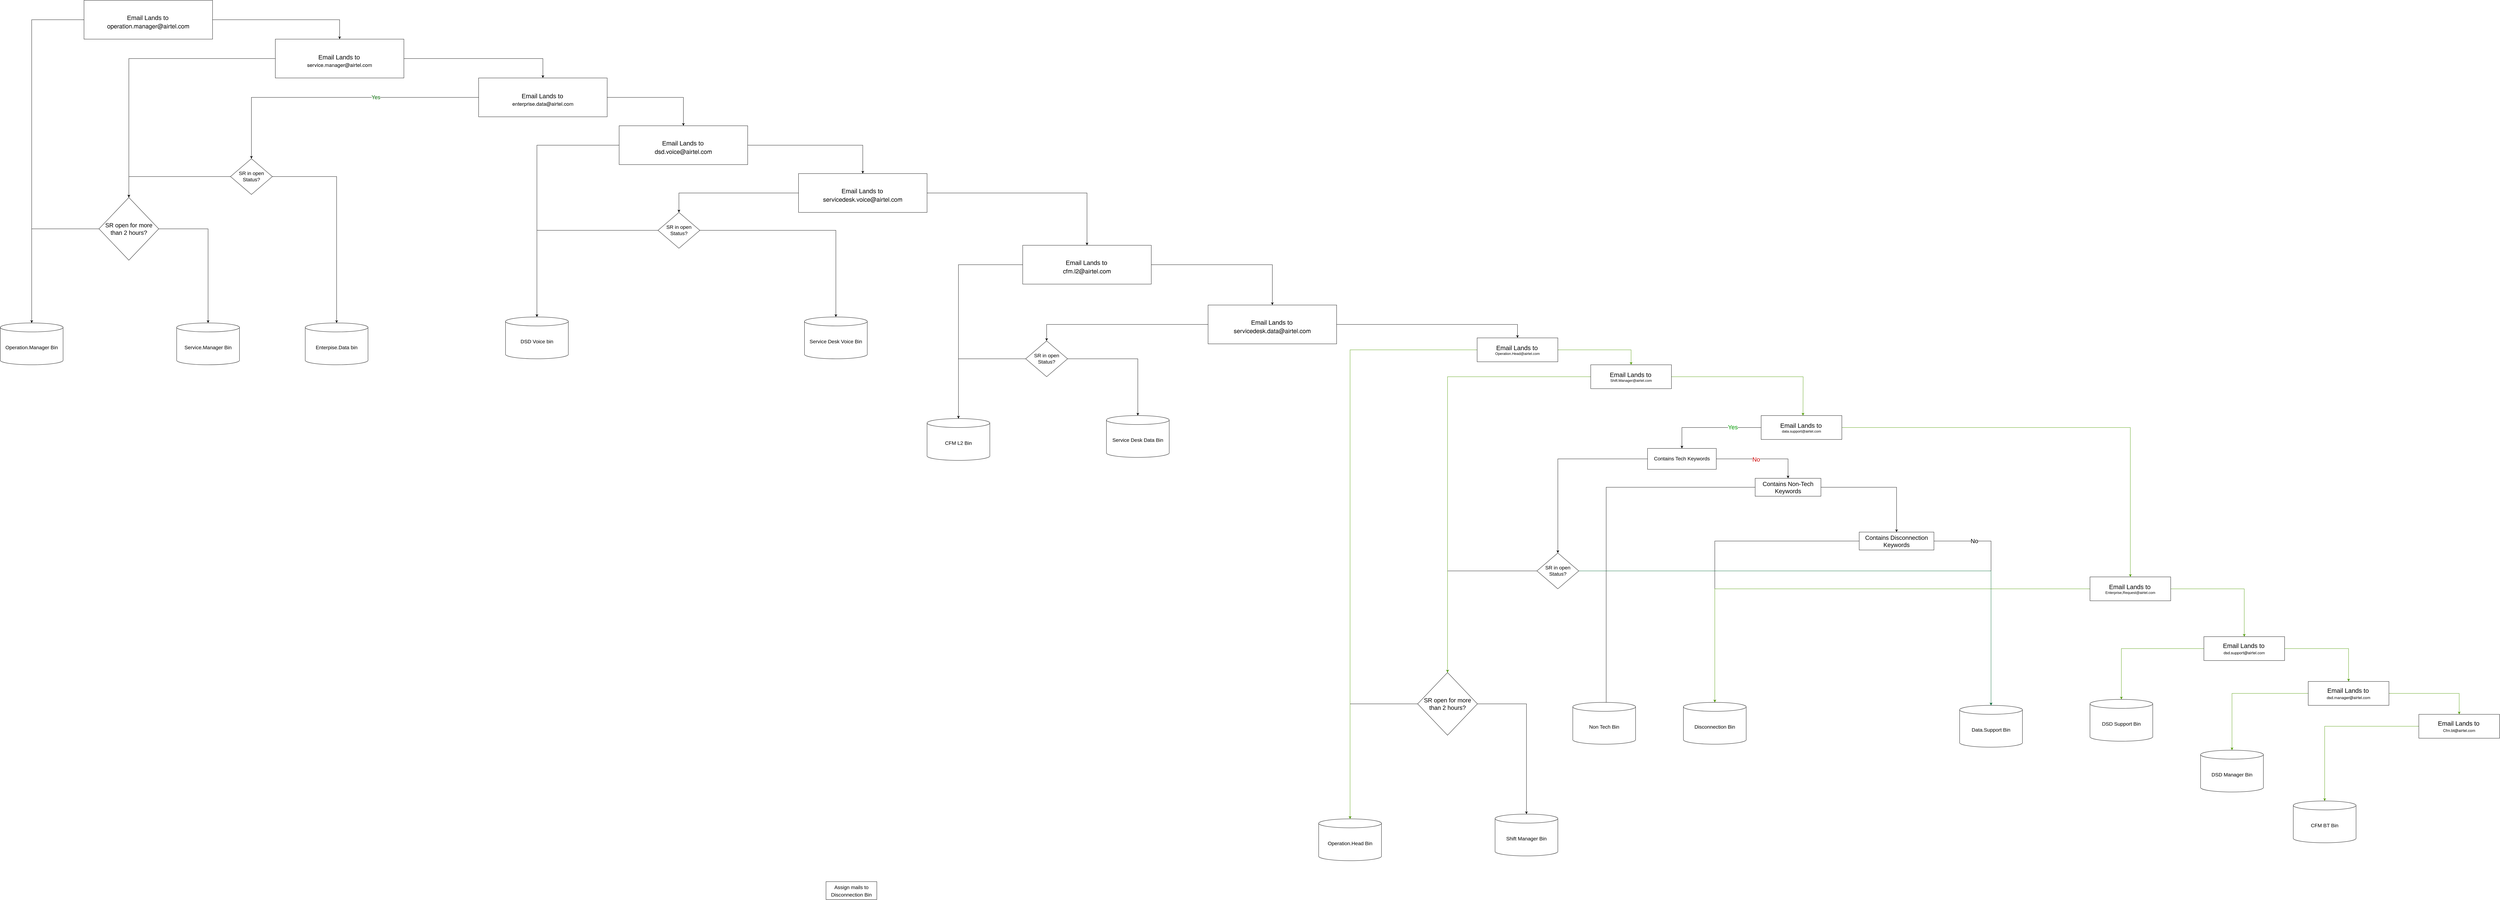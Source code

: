 <mxfile version="15.4.3" type="github">
  <diagram id="fSdKnkM4jwWLLz93tdnN" name="Page-1">
    <mxGraphModel dx="5184" dy="2658" grid="1" gridSize="10" guides="1" tooltips="1" connect="1" arrows="1" fold="1" page="1" pageScale="1" pageWidth="827" pageHeight="1169" math="0" shadow="0">
      <root>
        <mxCell id="0" />
        <mxCell id="1" parent="0" />
        <mxCell id="80u5x54LaO3btrXReR5X-9" value="" style="edgeStyle=orthogonalEdgeStyle;rounded=0;orthogonalLoop=1;jettySize=auto;html=1;entryX=0.5;entryY=0;entryDx=0;entryDy=0;" parent="1" source="80u5x54LaO3btrXReR5X-2" target="u6CdAD8OhafTvienVMci-5" edge="1">
          <mxGeometry relative="1" as="geometry">
            <mxPoint x="-1305" y="-270.0" as="targetPoint" />
          </mxGeometry>
        </mxCell>
        <mxCell id="80u5x54LaO3btrXReR5X-10" value="Yes" style="edgeLabel;html=1;align=center;verticalAlign=middle;resizable=0;points=[];fontSize=18;fontColor=#006600;" parent="80u5x54LaO3btrXReR5X-9" vertex="1" connectable="0">
          <mxGeometry x="-0.204" y="-2" relative="1" as="geometry">
            <mxPoint x="40" y="2" as="offset" />
          </mxGeometry>
        </mxCell>
        <mxCell id="u6CdAD8OhafTvienVMci-36" style="edgeStyle=orthogonalEdgeStyle;rounded=0;orthogonalLoop=1;jettySize=auto;html=1;entryX=0.5;entryY=0;entryDx=0;entryDy=0;fontSize=20;" edge="1" parent="1" source="80u5x54LaO3btrXReR5X-2" target="u6CdAD8OhafTvienVMci-35">
          <mxGeometry relative="1" as="geometry" />
        </mxCell>
        <mxCell id="80u5x54LaO3btrXReR5X-2" value="&lt;br&gt;&lt;font style=&quot;font-size: 21px&quot;&gt;Email Lands to&lt;/font&gt;&amp;nbsp;&lt;br&gt;&lt;p class=&quot;p1&quot; style=&quot;margin: 0px ; font-stretch: normal ; line-height: normal ; font-family: &amp;#34;helvetica neue&amp;#34;&quot;&gt;&lt;font style=&quot;font-size: 17px&quot;&gt;enterprise.data@airtel.com&lt;/font&gt;&lt;/p&gt;" style="rounded=0;whiteSpace=wrap;html=1;" parent="1" vertex="1">
          <mxGeometry x="-510" y="-680" width="430" height="130" as="geometry" />
        </mxCell>
        <mxCell id="80u5x54LaO3btrXReR5X-15" value="" style="edgeStyle=orthogonalEdgeStyle;rounded=0;orthogonalLoop=1;jettySize=auto;html=1;fontSize=18;fontColor=#FF0000;" parent="1" source="80u5x54LaO3btrXReR5X-11" target="80u5x54LaO3btrXReR5X-14" edge="1">
          <mxGeometry relative="1" as="geometry" />
        </mxCell>
        <mxCell id="80u5x54LaO3btrXReR5X-33" value="Yes" style="edgeLabel;html=1;align=center;verticalAlign=middle;resizable=0;points=[];fontSize=20;fontColor=#009900;" parent="80u5x54LaO3btrXReR5X-15" vertex="1" connectable="0">
          <mxGeometry x="-0.424" y="-2" relative="1" as="geometry">
            <mxPoint x="1" as="offset" />
          </mxGeometry>
        </mxCell>
        <mxCell id="u6CdAD8OhafTvienVMci-88" style="edgeStyle=orthogonalEdgeStyle;rounded=0;orthogonalLoop=1;jettySize=auto;html=1;fontSize=20;strokeColor=#4D9900;" edge="1" parent="1" source="80u5x54LaO3btrXReR5X-11" target="u6CdAD8OhafTvienVMci-79">
          <mxGeometry relative="1" as="geometry" />
        </mxCell>
        <mxCell id="80u5x54LaO3btrXReR5X-11" value="&lt;font style=&quot;font-size: 21px&quot;&gt;Email Lands to&lt;/font&gt;&lt;span&gt;&amp;nbsp;&lt;/span&gt;&lt;br&gt;&lt;span&gt;data.support@airtel.com&lt;/span&gt;" style="rounded=0;whiteSpace=wrap;html=1;" parent="1" vertex="1">
          <mxGeometry x="3780" y="450" width="270" height="80" as="geometry" />
        </mxCell>
        <mxCell id="80u5x54LaO3btrXReR5X-20" value="" style="edgeStyle=orthogonalEdgeStyle;rounded=0;orthogonalLoop=1;jettySize=auto;html=1;fontSize=17;fontColor=#009900;" parent="1" source="80u5x54LaO3btrXReR5X-14" target="80u5x54LaO3btrXReR5X-19" edge="1">
          <mxGeometry relative="1" as="geometry" />
        </mxCell>
        <mxCell id="80u5x54LaO3btrXReR5X-41" value="No" style="edgeLabel;html=1;align=center;verticalAlign=middle;resizable=0;points=[];fontSize=20;fontColor=#CC0000;" parent="80u5x54LaO3btrXReR5X-20" vertex="1" connectable="0">
          <mxGeometry x="-0.137" y="-1" relative="1" as="geometry">
            <mxPoint x="1" as="offset" />
          </mxGeometry>
        </mxCell>
        <mxCell id="u6CdAD8OhafTvienVMci-68" style="edgeStyle=orthogonalEdgeStyle;rounded=0;orthogonalLoop=1;jettySize=auto;html=1;entryX=0.5;entryY=0;entryDx=0;entryDy=0;fontSize=20;" edge="1" parent="1" source="80u5x54LaO3btrXReR5X-14" target="u6CdAD8OhafTvienVMci-61">
          <mxGeometry relative="1" as="geometry" />
        </mxCell>
        <mxCell id="80u5x54LaO3btrXReR5X-14" value="&lt;font style=&quot;font-size: 17px&quot;&gt;Contains Tech Keywords&lt;/font&gt;" style="rounded=0;whiteSpace=wrap;html=1;" parent="1" vertex="1">
          <mxGeometry x="3400" y="560" width="230" height="70" as="geometry" />
        </mxCell>
        <mxCell id="u6CdAD8OhafTvienVMci-54" style="edgeStyle=orthogonalEdgeStyle;rounded=0;orthogonalLoop=1;jettySize=auto;html=1;entryX=0.532;entryY=0.178;entryDx=0;entryDy=0;entryPerimeter=0;fontSize=20;" edge="1" parent="1" source="80u5x54LaO3btrXReR5X-19" target="u6CdAD8OhafTvienVMci-53">
          <mxGeometry relative="1" as="geometry" />
        </mxCell>
        <mxCell id="u6CdAD8OhafTvienVMci-55" style="edgeStyle=orthogonalEdgeStyle;rounded=0;orthogonalLoop=1;jettySize=auto;html=1;entryX=0.5;entryY=0;entryDx=0;entryDy=0;fontSize=20;" edge="1" parent="1" source="80u5x54LaO3btrXReR5X-19" target="80u5x54LaO3btrXReR5X-21">
          <mxGeometry relative="1" as="geometry" />
        </mxCell>
        <mxCell id="80u5x54LaO3btrXReR5X-19" value="Contains Non-Tech Keywords" style="rounded=0;whiteSpace=wrap;html=1;fontSize=20;" parent="1" vertex="1">
          <mxGeometry x="3760" y="660" width="220" height="60" as="geometry" />
        </mxCell>
        <mxCell id="u6CdAD8OhafTvienVMci-57" style="edgeStyle=orthogonalEdgeStyle;rounded=0;orthogonalLoop=1;jettySize=auto;html=1;fontSize=20;" edge="1" parent="1" source="80u5x54LaO3btrXReR5X-21" target="u6CdAD8OhafTvienVMci-56">
          <mxGeometry relative="1" as="geometry" />
        </mxCell>
        <mxCell id="u6CdAD8OhafTvienVMci-69" style="edgeStyle=orthogonalEdgeStyle;rounded=0;orthogonalLoop=1;jettySize=auto;html=1;entryX=0.5;entryY=0;entryDx=0;entryDy=0;entryPerimeter=0;fontSize=20;" edge="1" parent="1" source="80u5x54LaO3btrXReR5X-21" target="u6CdAD8OhafTvienVMci-67">
          <mxGeometry relative="1" as="geometry" />
        </mxCell>
        <mxCell id="u6CdAD8OhafTvienVMci-71" value="No" style="edgeLabel;html=1;align=center;verticalAlign=middle;resizable=0;points=[];fontSize=20;" vertex="1" connectable="0" parent="u6CdAD8OhafTvienVMci-69">
          <mxGeometry x="-0.635" y="1" relative="1" as="geometry">
            <mxPoint as="offset" />
          </mxGeometry>
        </mxCell>
        <mxCell id="80u5x54LaO3btrXReR5X-21" value="Contains Disconnection Keywords" style="rounded=0;whiteSpace=wrap;html=1;fontSize=20;" parent="1" vertex="1">
          <mxGeometry x="4108" y="840" width="250" height="60" as="geometry" />
        </mxCell>
        <mxCell id="80u5x54LaO3btrXReR5X-23" value="&lt;span style=&quot;font-size: 17px&quot;&gt;Assign mails to&lt;/span&gt;&lt;br style=&quot;font-size: 17px&quot;&gt;&lt;span style=&quot;font-size: 17px&quot;&gt;Disconnection&amp;nbsp;Bin&lt;/span&gt;" style="rounded=0;whiteSpace=wrap;html=1;fontSize=20;" parent="1" vertex="1">
          <mxGeometry x="652" y="2010" width="170" height="60" as="geometry" />
        </mxCell>
        <mxCell id="u6CdAD8OhafTvienVMci-9" value="" style="edgeStyle=orthogonalEdgeStyle;rounded=0;orthogonalLoop=1;jettySize=auto;html=1;fontSize=17;" edge="1" parent="1" source="u6CdAD8OhafTvienVMci-5" target="u6CdAD8OhafTvienVMci-8">
          <mxGeometry relative="1" as="geometry" />
        </mxCell>
        <mxCell id="u6CdAD8OhafTvienVMci-24" style="edgeStyle=orthogonalEdgeStyle;rounded=0;orthogonalLoop=1;jettySize=auto;html=1;entryX=0.5;entryY=0;entryDx=0;entryDy=0;entryPerimeter=0;fontSize=20;" edge="1" parent="1" source="u6CdAD8OhafTvienVMci-5" target="u6CdAD8OhafTvienVMci-23">
          <mxGeometry relative="1" as="geometry" />
        </mxCell>
        <mxCell id="u6CdAD8OhafTvienVMci-5" value="SR in open Status?" style="rhombus;whiteSpace=wrap;html=1;fontSize=17;" vertex="1" parent="1">
          <mxGeometry x="-1340" y="-410" width="140" height="120" as="geometry" />
        </mxCell>
        <mxCell id="u6CdAD8OhafTvienVMci-11" style="edgeStyle=orthogonalEdgeStyle;rounded=0;orthogonalLoop=1;jettySize=auto;html=1;entryX=0.5;entryY=0;entryDx=0;entryDy=0;entryPerimeter=0;fontSize=17;" edge="1" parent="1" source="u6CdAD8OhafTvienVMci-8" target="u6CdAD8OhafTvienVMci-10">
          <mxGeometry relative="1" as="geometry" />
        </mxCell>
        <mxCell id="u6CdAD8OhafTvienVMci-13" style="edgeStyle=orthogonalEdgeStyle;rounded=0;orthogonalLoop=1;jettySize=auto;html=1;exitX=1;exitY=0.5;exitDx=0;exitDy=0;fontSize=17;" edge="1" parent="1" source="u6CdAD8OhafTvienVMci-8" target="u6CdAD8OhafTvienVMci-12">
          <mxGeometry relative="1" as="geometry" />
        </mxCell>
        <mxCell id="u6CdAD8OhafTvienVMci-8" value="&lt;span style=&quot;font-size: 20px&quot;&gt;SR open for more than 2 hours?&lt;/span&gt;" style="rhombus;whiteSpace=wrap;html=1;fontSize=17;" vertex="1" parent="1">
          <mxGeometry x="-1780" y="-280" width="200" height="210" as="geometry" />
        </mxCell>
        <mxCell id="u6CdAD8OhafTvienVMci-10" value="Operation.Manager Bin" style="shape=cylinder3;whiteSpace=wrap;html=1;boundedLbl=1;backgroundOutline=1;size=15;fontSize=17;" vertex="1" parent="1">
          <mxGeometry x="-2110" y="140" width="210" height="140" as="geometry" />
        </mxCell>
        <mxCell id="u6CdAD8OhafTvienVMci-12" value="Service.Manager Bin" style="shape=cylinder3;whiteSpace=wrap;html=1;boundedLbl=1;backgroundOutline=1;size=15;fontSize=17;" vertex="1" parent="1">
          <mxGeometry x="-1520" y="140" width="210" height="140" as="geometry" />
        </mxCell>
        <mxCell id="u6CdAD8OhafTvienVMci-15" style="edgeStyle=orthogonalEdgeStyle;rounded=0;orthogonalLoop=1;jettySize=auto;html=1;fontSize=20;entryX=0.5;entryY=0;entryDx=0;entryDy=0;" edge="1" parent="1" source="u6CdAD8OhafTvienVMci-14" target="u6CdAD8OhafTvienVMci-17">
          <mxGeometry relative="1" as="geometry">
            <mxPoint x="-900" y="-710" as="targetPoint" />
          </mxGeometry>
        </mxCell>
        <mxCell id="u6CdAD8OhafTvienVMci-16" style="edgeStyle=orthogonalEdgeStyle;rounded=0;orthogonalLoop=1;jettySize=auto;html=1;entryX=0.5;entryY=0;entryDx=0;entryDy=0;entryPerimeter=0;fontSize=20;" edge="1" parent="1" source="u6CdAD8OhafTvienVMci-14" target="u6CdAD8OhafTvienVMci-10">
          <mxGeometry relative="1" as="geometry" />
        </mxCell>
        <mxCell id="u6CdAD8OhafTvienVMci-14" value="&lt;br&gt;&lt;font style=&quot;font-size: 21px&quot;&gt;Email Lands to&lt;/font&gt;&amp;nbsp;&lt;br&gt;&lt;p class=&quot;p1&quot; style=&quot;margin: 0px ; font-stretch: normal ; line-height: normal ; font-family: &amp;#34;helvetica neue&amp;#34;&quot;&gt;&lt;font style=&quot;font-size: 20px&quot;&gt;operation.manager@airtel.com&lt;/font&gt;&lt;/p&gt;" style="rounded=0;whiteSpace=wrap;html=1;" vertex="1" parent="1">
          <mxGeometry x="-1830" y="-940" width="430" height="130" as="geometry" />
        </mxCell>
        <mxCell id="u6CdAD8OhafTvienVMci-19" style="edgeStyle=orthogonalEdgeStyle;rounded=0;orthogonalLoop=1;jettySize=auto;html=1;entryX=0.5;entryY=0;entryDx=0;entryDy=0;fontSize=20;" edge="1" parent="1" source="u6CdAD8OhafTvienVMci-17" target="80u5x54LaO3btrXReR5X-2">
          <mxGeometry relative="1" as="geometry" />
        </mxCell>
        <mxCell id="u6CdAD8OhafTvienVMci-22" style="edgeStyle=orthogonalEdgeStyle;rounded=0;orthogonalLoop=1;jettySize=auto;html=1;fontSize=20;" edge="1" parent="1" source="u6CdAD8OhafTvienVMci-17" target="u6CdAD8OhafTvienVMci-8">
          <mxGeometry relative="1" as="geometry" />
        </mxCell>
        <mxCell id="u6CdAD8OhafTvienVMci-17" value="&lt;br&gt;&lt;font style=&quot;font-size: 21px&quot;&gt;Email Lands to&lt;/font&gt;&amp;nbsp;&lt;br&gt;&lt;p class=&quot;p1&quot; style=&quot;margin: 0px ; font-stretch: normal ; line-height: normal ; font-family: &amp;#34;helvetica neue&amp;#34;&quot;&gt;&lt;span style=&quot;font-size: 17px&quot;&gt;service.manager@airtel.com&lt;/span&gt;&lt;/p&gt;" style="rounded=0;whiteSpace=wrap;html=1;" vertex="1" parent="1">
          <mxGeometry x="-1190" y="-810" width="430" height="130" as="geometry" />
        </mxCell>
        <mxCell id="u6CdAD8OhafTvienVMci-23" value="Enterpise.Data bin" style="shape=cylinder3;whiteSpace=wrap;html=1;boundedLbl=1;backgroundOutline=1;size=15;fontSize=17;" vertex="1" parent="1">
          <mxGeometry x="-1090" y="140" width="210" height="140" as="geometry" />
        </mxCell>
        <mxCell id="u6CdAD8OhafTvienVMci-28" style="edgeStyle=orthogonalEdgeStyle;rounded=0;orthogonalLoop=1;jettySize=auto;html=1;entryX=0.5;entryY=0;entryDx=0;entryDy=0;fontSize=20;" edge="1" parent="1" source="u6CdAD8OhafTvienVMci-25" target="u6CdAD8OhafTvienVMci-27">
          <mxGeometry relative="1" as="geometry" />
        </mxCell>
        <mxCell id="u6CdAD8OhafTvienVMci-40" style="edgeStyle=orthogonalEdgeStyle;rounded=0;orthogonalLoop=1;jettySize=auto;html=1;entryX=0.5;entryY=0;entryDx=0;entryDy=0;fontSize=20;" edge="1" parent="1" source="u6CdAD8OhafTvienVMci-25" target="u6CdAD8OhafTvienVMci-39">
          <mxGeometry relative="1" as="geometry" />
        </mxCell>
        <mxCell id="u6CdAD8OhafTvienVMci-25" value="&lt;br&gt;&lt;font style=&quot;font-size: 21px&quot;&gt;Email Lands to&lt;/font&gt;&amp;nbsp;&lt;br&gt;&lt;p class=&quot;p1&quot; style=&quot;margin: 0px ; font-stretch: normal ; line-height: normal ; font-family: &amp;#34;helvetica neue&amp;#34;&quot;&gt;&lt;font style=&quot;font-size: 20px&quot;&gt;servicedesk.voice@airtel.com&lt;/font&gt;&lt;/p&gt;" style="rounded=0;whiteSpace=wrap;html=1;" vertex="1" parent="1">
          <mxGeometry x="560" y="-360" width="430" height="130" as="geometry" />
        </mxCell>
        <mxCell id="u6CdAD8OhafTvienVMci-30" style="edgeStyle=orthogonalEdgeStyle;rounded=0;orthogonalLoop=1;jettySize=auto;html=1;entryX=0.5;entryY=0;entryDx=0;entryDy=0;entryPerimeter=0;fontSize=20;" edge="1" parent="1" source="u6CdAD8OhafTvienVMci-27" target="u6CdAD8OhafTvienVMci-29">
          <mxGeometry relative="1" as="geometry" />
        </mxCell>
        <mxCell id="u6CdAD8OhafTvienVMci-32" style="edgeStyle=orthogonalEdgeStyle;rounded=0;orthogonalLoop=1;jettySize=auto;html=1;fontSize=20;" edge="1" parent="1" source="u6CdAD8OhafTvienVMci-27" target="u6CdAD8OhafTvienVMci-31">
          <mxGeometry relative="1" as="geometry" />
        </mxCell>
        <mxCell id="u6CdAD8OhafTvienVMci-27" value="SR in open Status?" style="rhombus;whiteSpace=wrap;html=1;fontSize=17;" vertex="1" parent="1">
          <mxGeometry x="90" y="-230" width="140" height="120" as="geometry" />
        </mxCell>
        <mxCell id="u6CdAD8OhafTvienVMci-29" value="DSD Voice bin" style="shape=cylinder3;whiteSpace=wrap;html=1;boundedLbl=1;backgroundOutline=1;size=15;fontSize=17;" vertex="1" parent="1">
          <mxGeometry x="-420" y="120" width="210" height="140" as="geometry" />
        </mxCell>
        <mxCell id="u6CdAD8OhafTvienVMci-31" value="Service Desk Voice Bin" style="shape=cylinder3;whiteSpace=wrap;html=1;boundedLbl=1;backgroundOutline=1;size=15;fontSize=17;" vertex="1" parent="1">
          <mxGeometry x="580" y="120" width="210" height="140" as="geometry" />
        </mxCell>
        <mxCell id="u6CdAD8OhafTvienVMci-37" style="edgeStyle=orthogonalEdgeStyle;rounded=0;orthogonalLoop=1;jettySize=auto;html=1;fontSize=20;" edge="1" parent="1" source="u6CdAD8OhafTvienVMci-35" target="u6CdAD8OhafTvienVMci-29">
          <mxGeometry relative="1" as="geometry" />
        </mxCell>
        <mxCell id="u6CdAD8OhafTvienVMci-38" style="edgeStyle=orthogonalEdgeStyle;rounded=0;orthogonalLoop=1;jettySize=auto;html=1;fontSize=20;" edge="1" parent="1" source="u6CdAD8OhafTvienVMci-35" target="u6CdAD8OhafTvienVMci-25">
          <mxGeometry relative="1" as="geometry" />
        </mxCell>
        <mxCell id="u6CdAD8OhafTvienVMci-35" value="&lt;br&gt;&lt;font style=&quot;font-size: 21px&quot;&gt;Email Lands to&lt;/font&gt;&amp;nbsp;&lt;br&gt;&lt;p class=&quot;p1&quot; style=&quot;margin: 0px ; font-stretch: normal ; line-height: normal ; font-family: &amp;#34;helvetica neue&amp;#34;&quot;&gt;&lt;font style=&quot;font-size: 20px&quot;&gt;dsd.voice@airtel.com&lt;/font&gt;&lt;/p&gt;" style="rounded=0;whiteSpace=wrap;html=1;" vertex="1" parent="1">
          <mxGeometry x="-40" y="-520" width="430" height="130" as="geometry" />
        </mxCell>
        <mxCell id="u6CdAD8OhafTvienVMci-42" style="edgeStyle=orthogonalEdgeStyle;rounded=0;orthogonalLoop=1;jettySize=auto;html=1;fontSize=20;" edge="1" parent="1" source="u6CdAD8OhafTvienVMci-39" target="u6CdAD8OhafTvienVMci-41">
          <mxGeometry relative="1" as="geometry" />
        </mxCell>
        <mxCell id="u6CdAD8OhafTvienVMci-45" style="edgeStyle=orthogonalEdgeStyle;rounded=0;orthogonalLoop=1;jettySize=auto;html=1;entryX=0.5;entryY=0;entryDx=0;entryDy=0;fontSize=20;" edge="1" parent="1" source="u6CdAD8OhafTvienVMci-39" target="u6CdAD8OhafTvienVMci-44">
          <mxGeometry relative="1" as="geometry" />
        </mxCell>
        <mxCell id="u6CdAD8OhafTvienVMci-39" value="&lt;br&gt;&lt;font style=&quot;font-size: 21px&quot;&gt;Email Lands to&lt;/font&gt;&amp;nbsp;&lt;br&gt;&lt;p class=&quot;p1&quot; style=&quot;margin: 0px ; font-stretch: normal ; line-height: normal ; font-family: &amp;#34;helvetica neue&amp;#34;&quot;&gt;&lt;font style=&quot;font-size: 20px&quot;&gt;cfm.l2&lt;/font&gt;&lt;span style=&quot;font-size: 20px&quot;&gt;@airtel.com&lt;/span&gt;&lt;/p&gt;" style="rounded=0;whiteSpace=wrap;html=1;" vertex="1" parent="1">
          <mxGeometry x="1310" y="-120" width="430" height="130" as="geometry" />
        </mxCell>
        <mxCell id="u6CdAD8OhafTvienVMci-41" value="CFM L2 Bin" style="shape=cylinder3;whiteSpace=wrap;html=1;boundedLbl=1;backgroundOutline=1;size=15;fontSize=17;" vertex="1" parent="1">
          <mxGeometry x="990" y="460" width="210" height="140" as="geometry" />
        </mxCell>
        <mxCell id="u6CdAD8OhafTvienVMci-43" value="Service Desk Data Bin" style="shape=cylinder3;whiteSpace=wrap;html=1;boundedLbl=1;backgroundOutline=1;size=15;fontSize=17;" vertex="1" parent="1">
          <mxGeometry x="1590" y="450" width="210" height="140" as="geometry" />
        </mxCell>
        <mxCell id="u6CdAD8OhafTvienVMci-47" style="edgeStyle=orthogonalEdgeStyle;rounded=0;orthogonalLoop=1;jettySize=auto;html=1;entryX=0.5;entryY=0;entryDx=0;entryDy=0;fontSize=20;" edge="1" parent="1" source="u6CdAD8OhafTvienVMci-44" target="u6CdAD8OhafTvienVMci-46">
          <mxGeometry relative="1" as="geometry" />
        </mxCell>
        <mxCell id="u6CdAD8OhafTvienVMci-51" style="edgeStyle=orthogonalEdgeStyle;rounded=0;orthogonalLoop=1;jettySize=auto;html=1;fontSize=20;entryX=0.5;entryY=0;entryDx=0;entryDy=0;" edge="1" parent="1" source="u6CdAD8OhafTvienVMci-44" target="u6CdAD8OhafTvienVMci-73">
          <mxGeometry relative="1" as="geometry" />
        </mxCell>
        <mxCell id="u6CdAD8OhafTvienVMci-44" value="&lt;br&gt;&lt;font style=&quot;font-size: 21px&quot;&gt;Email Lands to&lt;/font&gt;&amp;nbsp;&lt;br&gt;&lt;p class=&quot;p1&quot; style=&quot;margin: 0px ; font-stretch: normal ; line-height: normal ; font-family: &amp;#34;helvetica neue&amp;#34;&quot;&gt;&lt;span style=&quot;font-size: 20px&quot;&gt;servicedesk.data@airtel.com&lt;/span&gt;&lt;/p&gt;" style="rounded=0;whiteSpace=wrap;html=1;" vertex="1" parent="1">
          <mxGeometry x="1930" y="80" width="430" height="130" as="geometry" />
        </mxCell>
        <mxCell id="u6CdAD8OhafTvienVMci-49" style="edgeStyle=orthogonalEdgeStyle;rounded=0;orthogonalLoop=1;jettySize=auto;html=1;fontSize=20;" edge="1" parent="1" source="u6CdAD8OhafTvienVMci-46" target="u6CdAD8OhafTvienVMci-41">
          <mxGeometry relative="1" as="geometry" />
        </mxCell>
        <mxCell id="u6CdAD8OhafTvienVMci-50" style="edgeStyle=orthogonalEdgeStyle;rounded=0;orthogonalLoop=1;jettySize=auto;html=1;entryX=0.5;entryY=0;entryDx=0;entryDy=0;entryPerimeter=0;fontSize=20;" edge="1" parent="1" source="u6CdAD8OhafTvienVMci-46" target="u6CdAD8OhafTvienVMci-43">
          <mxGeometry relative="1" as="geometry" />
        </mxCell>
        <mxCell id="u6CdAD8OhafTvienVMci-46" value="SR in open Status?" style="rhombus;whiteSpace=wrap;html=1;fontSize=17;" vertex="1" parent="1">
          <mxGeometry x="1320" y="200" width="140" height="120" as="geometry" />
        </mxCell>
        <mxCell id="u6CdAD8OhafTvienVMci-53" value="Non Tech Bin" style="shape=cylinder3;whiteSpace=wrap;html=1;boundedLbl=1;backgroundOutline=1;size=15;fontSize=17;" vertex="1" parent="1">
          <mxGeometry x="3150" y="1410" width="210" height="140" as="geometry" />
        </mxCell>
        <mxCell id="u6CdAD8OhafTvienVMci-56" value="Disconnection Bin" style="shape=cylinder3;whiteSpace=wrap;html=1;boundedLbl=1;backgroundOutline=1;size=15;fontSize=17;" vertex="1" parent="1">
          <mxGeometry x="3520" y="1410" width="210" height="140" as="geometry" />
        </mxCell>
        <mxCell id="u6CdAD8OhafTvienVMci-59" value="" style="edgeStyle=orthogonalEdgeStyle;rounded=0;orthogonalLoop=1;jettySize=auto;html=1;fontSize=17;" edge="1" parent="1" source="u6CdAD8OhafTvienVMci-61" target="u6CdAD8OhafTvienVMci-64">
          <mxGeometry relative="1" as="geometry" />
        </mxCell>
        <mxCell id="u6CdAD8OhafTvienVMci-60" style="edgeStyle=orthogonalEdgeStyle;rounded=0;orthogonalLoop=1;jettySize=auto;html=1;entryX=0.5;entryY=0;entryDx=0;entryDy=0;entryPerimeter=0;fontSize=20;strokeColor=#006633;" edge="1" parent="1" source="u6CdAD8OhafTvienVMci-61" target="u6CdAD8OhafTvienVMci-67">
          <mxGeometry relative="1" as="geometry" />
        </mxCell>
        <mxCell id="u6CdAD8OhafTvienVMci-61" value="SR in open Status?" style="rhombus;whiteSpace=wrap;html=1;fontSize=17;" vertex="1" parent="1">
          <mxGeometry x="3030" y="910" width="140" height="120" as="geometry" />
        </mxCell>
        <mxCell id="u6CdAD8OhafTvienVMci-62" style="edgeStyle=orthogonalEdgeStyle;rounded=0;orthogonalLoop=1;jettySize=auto;html=1;entryX=0.5;entryY=0;entryDx=0;entryDy=0;entryPerimeter=0;fontSize=17;" edge="1" parent="1" source="u6CdAD8OhafTvienVMci-64" target="u6CdAD8OhafTvienVMci-65">
          <mxGeometry relative="1" as="geometry" />
        </mxCell>
        <mxCell id="u6CdAD8OhafTvienVMci-63" style="edgeStyle=orthogonalEdgeStyle;rounded=0;orthogonalLoop=1;jettySize=auto;html=1;exitX=1;exitY=0.5;exitDx=0;exitDy=0;fontSize=17;" edge="1" parent="1" source="u6CdAD8OhafTvienVMci-64" target="u6CdAD8OhafTvienVMci-66">
          <mxGeometry relative="1" as="geometry" />
        </mxCell>
        <mxCell id="u6CdAD8OhafTvienVMci-64" value="&lt;span style=&quot;font-size: 20px&quot;&gt;SR open for more than 2 hours?&lt;/span&gt;" style="rhombus;whiteSpace=wrap;html=1;fontSize=17;" vertex="1" parent="1">
          <mxGeometry x="2631" y="1310" width="200" height="210" as="geometry" />
        </mxCell>
        <mxCell id="u6CdAD8OhafTvienVMci-65" value="Operation.Head Bin" style="shape=cylinder3;whiteSpace=wrap;html=1;boundedLbl=1;backgroundOutline=1;size=15;fontSize=17;" vertex="1" parent="1">
          <mxGeometry x="2300" y="1800" width="210" height="140" as="geometry" />
        </mxCell>
        <mxCell id="u6CdAD8OhafTvienVMci-66" value="Shift Manager Bin" style="shape=cylinder3;whiteSpace=wrap;html=1;boundedLbl=1;backgroundOutline=1;size=15;fontSize=17;" vertex="1" parent="1">
          <mxGeometry x="2890" y="1784" width="210" height="140" as="geometry" />
        </mxCell>
        <mxCell id="u6CdAD8OhafTvienVMci-67" value="Data.Support Bin" style="shape=cylinder3;whiteSpace=wrap;html=1;boundedLbl=1;backgroundOutline=1;size=15;fontSize=17;" vertex="1" parent="1">
          <mxGeometry x="4444" y="1420" width="210" height="140" as="geometry" />
        </mxCell>
        <mxCell id="u6CdAD8OhafTvienVMci-83" style="edgeStyle=orthogonalEdgeStyle;rounded=0;orthogonalLoop=1;jettySize=auto;html=1;fontSize=20;strokeColor=#4D9900;" edge="1" parent="1" source="u6CdAD8OhafTvienVMci-73" target="u6CdAD8OhafTvienVMci-76">
          <mxGeometry relative="1" as="geometry" />
        </mxCell>
        <mxCell id="u6CdAD8OhafTvienVMci-85" style="edgeStyle=orthogonalEdgeStyle;rounded=0;orthogonalLoop=1;jettySize=auto;html=1;fontSize=20;strokeColor=#4D9900;" edge="1" parent="1" source="u6CdAD8OhafTvienVMci-73" target="u6CdAD8OhafTvienVMci-65">
          <mxGeometry relative="1" as="geometry" />
        </mxCell>
        <mxCell id="u6CdAD8OhafTvienVMci-73" value="&lt;font style=&quot;font-size: 21px&quot;&gt;Email Lands to&lt;/font&gt;&lt;span&gt;&amp;nbsp;&lt;/span&gt;&lt;br&gt;Operation.Head@airtel.com" style="rounded=0;whiteSpace=wrap;html=1;" vertex="1" parent="1">
          <mxGeometry x="2830" y="190" width="270" height="80" as="geometry" />
        </mxCell>
        <mxCell id="u6CdAD8OhafTvienVMci-84" style="edgeStyle=orthogonalEdgeStyle;rounded=0;orthogonalLoop=1;jettySize=auto;html=1;fontSize=20;strokeColor=#4D9900;" edge="1" parent="1" source="u6CdAD8OhafTvienVMci-76">
          <mxGeometry relative="1" as="geometry">
            <mxPoint x="3920" y="450" as="targetPoint" />
          </mxGeometry>
        </mxCell>
        <mxCell id="u6CdAD8OhafTvienVMci-102" style="edgeStyle=orthogonalEdgeStyle;rounded=0;orthogonalLoop=1;jettySize=auto;html=1;entryX=0.5;entryY=0;entryDx=0;entryDy=0;fontSize=20;strokeColor=#4D9900;" edge="1" parent="1" source="u6CdAD8OhafTvienVMci-76" target="u6CdAD8OhafTvienVMci-64">
          <mxGeometry relative="1" as="geometry" />
        </mxCell>
        <mxCell id="u6CdAD8OhafTvienVMci-76" value="&lt;font style=&quot;font-size: 21px&quot;&gt;Email Lands to&lt;/font&gt;&lt;span&gt;&amp;nbsp;&lt;/span&gt;&lt;br&gt;Shift.Manager@airtel.com" style="rounded=0;whiteSpace=wrap;html=1;" vertex="1" parent="1">
          <mxGeometry x="3210" y="280" width="270" height="80" as="geometry" />
        </mxCell>
        <mxCell id="u6CdAD8OhafTvienVMci-89" style="edgeStyle=orthogonalEdgeStyle;rounded=0;orthogonalLoop=1;jettySize=auto;html=1;entryX=0.5;entryY=0;entryDx=0;entryDy=0;entryPerimeter=0;fontSize=20;strokeColor=#4D9900;" edge="1" parent="1" source="u6CdAD8OhafTvienVMci-79" target="u6CdAD8OhafTvienVMci-56">
          <mxGeometry relative="1" as="geometry" />
        </mxCell>
        <mxCell id="u6CdAD8OhafTvienVMci-91" style="edgeStyle=orthogonalEdgeStyle;rounded=0;orthogonalLoop=1;jettySize=auto;html=1;fontSize=20;strokeColor=#4D9900;" edge="1" parent="1" source="u6CdAD8OhafTvienVMci-79" target="u6CdAD8OhafTvienVMci-90">
          <mxGeometry relative="1" as="geometry" />
        </mxCell>
        <mxCell id="u6CdAD8OhafTvienVMci-79" value="&lt;font style=&quot;font-size: 21px&quot;&gt;Email Lands to&lt;/font&gt;&lt;span&gt;&amp;nbsp;&lt;/span&gt;&lt;br&gt;Enterprise,Request@airtel.com" style="rounded=0;whiteSpace=wrap;html=1;" vertex="1" parent="1">
          <mxGeometry x="4880" y="990" width="270" height="80" as="geometry" />
        </mxCell>
        <mxCell id="u6CdAD8OhafTvienVMci-93" style="edgeStyle=orthogonalEdgeStyle;rounded=0;orthogonalLoop=1;jettySize=auto;html=1;entryX=0.5;entryY=0;entryDx=0;entryDy=0;fontSize=20;strokeColor=#4D9900;" edge="1" parent="1" source="u6CdAD8OhafTvienVMci-90" target="u6CdAD8OhafTvienVMci-92">
          <mxGeometry relative="1" as="geometry" />
        </mxCell>
        <mxCell id="u6CdAD8OhafTvienVMci-99" style="edgeStyle=orthogonalEdgeStyle;rounded=0;orthogonalLoop=1;jettySize=auto;html=1;fontSize=20;strokeColor=#4D9900;" edge="1" parent="1" source="u6CdAD8OhafTvienVMci-90" target="u6CdAD8OhafTvienVMci-96">
          <mxGeometry relative="1" as="geometry" />
        </mxCell>
        <mxCell id="u6CdAD8OhafTvienVMci-90" value="&lt;font style=&quot;font-size: 21px&quot;&gt;Email Lands to&lt;/font&gt;&lt;span&gt;&amp;nbsp;&lt;/span&gt;&lt;br&gt;&lt;p class=&quot;p1&quot; style=&quot;margin: 0px ; font-stretch: normal ; font-size: 13px ; line-height: normal ; font-family: &amp;#34;helvetica neue&amp;#34;&quot;&gt;dsd.support@airtel.com&lt;/p&gt;" style="rounded=0;whiteSpace=wrap;html=1;" vertex="1" parent="1">
          <mxGeometry x="5261" y="1190" width="270" height="80" as="geometry" />
        </mxCell>
        <mxCell id="u6CdAD8OhafTvienVMci-95" style="edgeStyle=orthogonalEdgeStyle;rounded=0;orthogonalLoop=1;jettySize=auto;html=1;fontSize=20;strokeColor=#4D9900;" edge="1" parent="1" source="u6CdAD8OhafTvienVMci-92" target="u6CdAD8OhafTvienVMci-94">
          <mxGeometry relative="1" as="geometry" />
        </mxCell>
        <mxCell id="u6CdAD8OhafTvienVMci-100" style="edgeStyle=orthogonalEdgeStyle;rounded=0;orthogonalLoop=1;jettySize=auto;html=1;entryX=0.5;entryY=0;entryDx=0;entryDy=0;entryPerimeter=0;fontSize=20;strokeColor=#4D9900;" edge="1" parent="1" source="u6CdAD8OhafTvienVMci-92" target="u6CdAD8OhafTvienVMci-97">
          <mxGeometry relative="1" as="geometry" />
        </mxCell>
        <mxCell id="u6CdAD8OhafTvienVMci-92" value="&lt;font style=&quot;font-size: 21px&quot;&gt;Email Lands to&lt;/font&gt;&lt;span&gt;&amp;nbsp;&lt;/span&gt;&lt;br&gt;&lt;p class=&quot;p1&quot; style=&quot;margin: 0px ; font-stretch: normal ; font-size: 13px ; line-height: normal ; font-family: &amp;#34;helvetica neue&amp;#34;&quot;&gt;dsd.manager@airtel.com&lt;/p&gt;" style="rounded=0;whiteSpace=wrap;html=1;" vertex="1" parent="1">
          <mxGeometry x="5610" y="1340" width="270" height="80" as="geometry" />
        </mxCell>
        <mxCell id="u6CdAD8OhafTvienVMci-101" style="edgeStyle=orthogonalEdgeStyle;rounded=0;orthogonalLoop=1;jettySize=auto;html=1;entryX=0.5;entryY=0;entryDx=0;entryDy=0;entryPerimeter=0;fontSize=20;strokeColor=#4D9900;" edge="1" parent="1" source="u6CdAD8OhafTvienVMci-94" target="u6CdAD8OhafTvienVMci-98">
          <mxGeometry relative="1" as="geometry" />
        </mxCell>
        <mxCell id="u6CdAD8OhafTvienVMci-94" value="&lt;font style=&quot;font-size: 21px&quot;&gt;Email Lands to&lt;/font&gt;&lt;span&gt;&amp;nbsp;&lt;/span&gt;&lt;br&gt;&lt;p class=&quot;p1&quot; style=&quot;margin: 0px ; font-stretch: normal ; font-size: 13px ; line-height: normal ; font-family: &amp;#34;helvetica neue&amp;#34;&quot;&gt;&lt;span style=&quot;color: rgba(0 , 0 , 0 , 0) ; font-family: monospace ; font-size: 0px&quot;&gt;%3CmxGraphModel%3E%3Croot%3E%3CmxCell%20id%3D%220%22%2F%3E%3CmxCell%20id%3D%221%22%20parent%3D%220%22%2F%3E%3CmxCell%20id%3D%222%22%20value%3D%22%26lt%3Bfont%20style%3D%26quot%3Bfont-size%3A%2021px%26quot%3B%26gt%3BEmail%20Lands%20to%26lt%3B%2Ffont%26gt%3B%26lt%3Bspan%26gt%3B%26amp%3Bnbsp%3B%26lt%3B%2Fspan%26gt%3B%26lt%3Bbr%26gt%3B%26lt%3Bp%20class%3D%26quot%3Bp1%26quot%3B%20style%3D%26quot%3Bmargin%3A%200px%20%3B%20font-stretch%3A%20normal%20%3B%20font-size%3A%2013px%20%3B%20line-height%3A%20normal%20%3B%20font-family%3A%20%26amp%3B%2334%3Bhelvetica%20neue%26amp%3B%2334%3B%26quot%3B%26gt%3Bdsd.manager%40airtel.com%26lt%3B%2Fp%26gt%3B%22%20style%3D%22rounded%3D0%3BwhiteSpace%3Dwrap%3Bhtml%3D1%3B%22%20vertex%3D%221%22%20parent%3D%221%22%3E%3CmxGeometry%20x%3D%225610%22%20y%3D%221340%22%20width%3D%22270%22%20height%3D%2280%22%20as%3D%22geometry%22%2F%3E%3C%2FmxCell%3E%3C%2Froot%3E%3C%2FmxGraphModel%3E&lt;/span&gt;&lt;span style=&quot;font-family: &amp;#34;helvetica neue&amp;#34;&quot;&gt;Cfm.bt@airtel.com&lt;/span&gt;&lt;br&gt;&lt;/p&gt;" style="rounded=0;whiteSpace=wrap;html=1;" vertex="1" parent="1">
          <mxGeometry x="5980" y="1450" width="270" height="80" as="geometry" />
        </mxCell>
        <mxCell id="u6CdAD8OhafTvienVMci-96" value="DSD Support Bin" style="shape=cylinder3;whiteSpace=wrap;html=1;boundedLbl=1;backgroundOutline=1;size=15;fontSize=17;" vertex="1" parent="1">
          <mxGeometry x="4880" y="1400" width="210" height="140" as="geometry" />
        </mxCell>
        <mxCell id="u6CdAD8OhafTvienVMci-97" value="DSD Manager Bin" style="shape=cylinder3;whiteSpace=wrap;html=1;boundedLbl=1;backgroundOutline=1;size=15;fontSize=17;" vertex="1" parent="1">
          <mxGeometry x="5250" y="1570" width="210" height="140" as="geometry" />
        </mxCell>
        <mxCell id="u6CdAD8OhafTvienVMci-98" value="CFM BT Bin" style="shape=cylinder3;whiteSpace=wrap;html=1;boundedLbl=1;backgroundOutline=1;size=15;fontSize=17;" vertex="1" parent="1">
          <mxGeometry x="5560" y="1740" width="210" height="140" as="geometry" />
        </mxCell>
      </root>
    </mxGraphModel>
  </diagram>
</mxfile>
